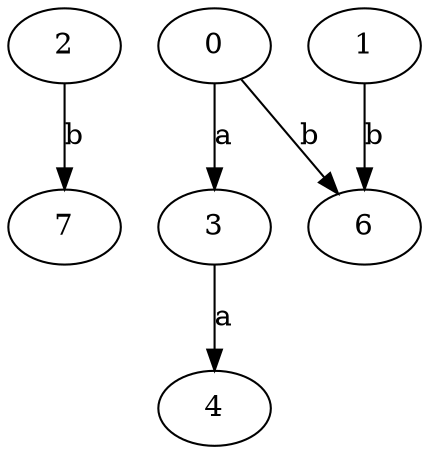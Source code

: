 strict digraph  {
2;
3;
4;
0;
6;
1;
7;
2 -> 7  [label=b];
3 -> 4  [label=a];
0 -> 3  [label=a];
0 -> 6  [label=b];
1 -> 6  [label=b];
}
